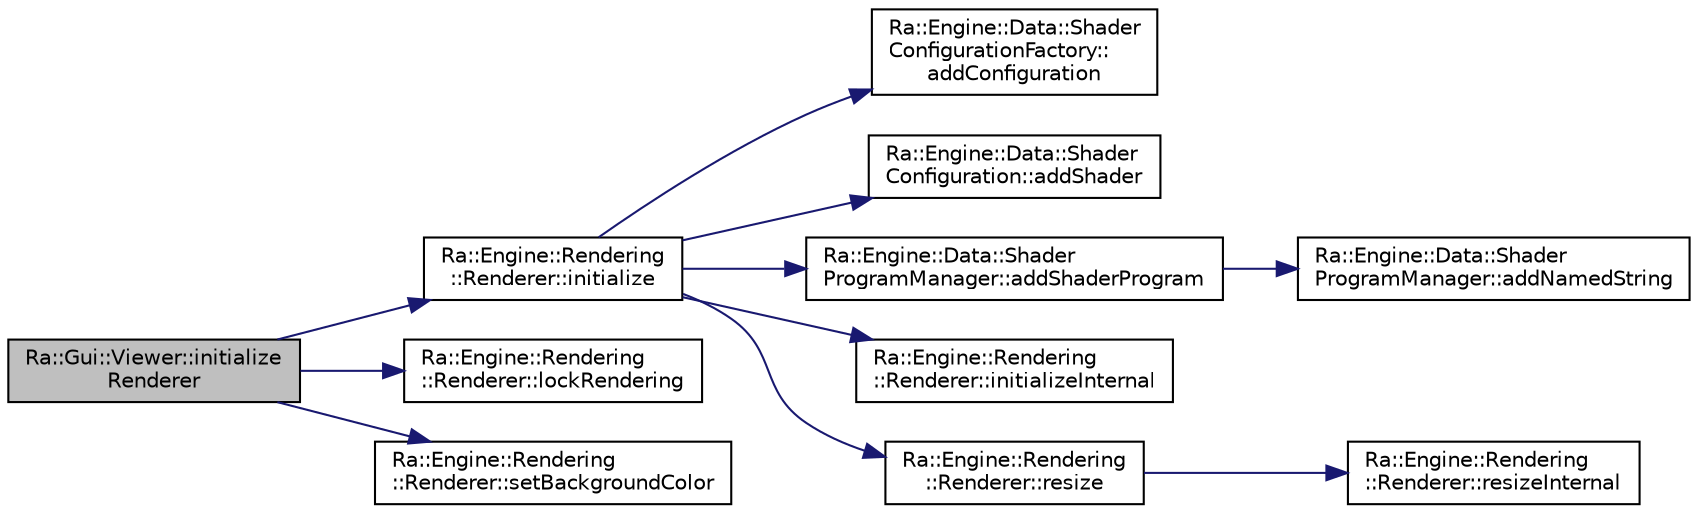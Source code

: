 digraph "Ra::Gui::Viewer::initializeRenderer"
{
 // INTERACTIVE_SVG=YES
 // LATEX_PDF_SIZE
  edge [fontname="Helvetica",fontsize="10",labelfontname="Helvetica",labelfontsize="10"];
  node [fontname="Helvetica",fontsize="10",shape=record];
  rankdir="LR";
  Node1 [label="Ra::Gui::Viewer::initialize\lRenderer",height=0.2,width=0.4,color="black", fillcolor="grey75", style="filled", fontcolor="black",tooltip="Initialize renderer internal state + configure lights."];
  Node1 -> Node2 [color="midnightblue",fontsize="10",style="solid",fontname="Helvetica"];
  Node2 [label="Ra::Engine::Rendering\l::Renderer::initialize",height=0.2,width=0.4,color="black", fillcolor="white", style="filled",URL="$classRa_1_1Engine_1_1Rendering_1_1Renderer.html#a1937407357a05fef64bd1f0bafa50492",tooltip="Initialize renderer."];
  Node2 -> Node3 [color="midnightblue",fontsize="10",style="solid",fontname="Helvetica"];
  Node3 [label="Ra::Engine::Data::Shader\lConfigurationFactory::\laddConfiguration",height=0.2,width=0.4,color="black", fillcolor="white", style="filled",URL="$namespaceRa_1_1Engine_1_1Data_1_1ShaderConfigurationFactory.html#a00918835250fbd8bbe4deae59ecd6dde",tooltip=" "];
  Node2 -> Node4 [color="midnightblue",fontsize="10",style="solid",fontname="Helvetica"];
  Node4 [label="Ra::Engine::Data::Shader\lConfiguration::addShader",height=0.2,width=0.4,color="black", fillcolor="white", style="filled",URL="$classRa_1_1Engine_1_1Data_1_1ShaderConfiguration.html#a42ec93f4772c0455149a81e9d8502d43",tooltip=" "];
  Node2 -> Node5 [color="midnightblue",fontsize="10",style="solid",fontname="Helvetica"];
  Node5 [label="Ra::Engine::Data::Shader\lProgramManager::addShaderProgram",height=0.2,width=0.4,color="black", fillcolor="white", style="filled",URL="$classRa_1_1Engine_1_1Data_1_1ShaderProgramManager.html#a4b346bfdb26bd4c0dcb3372f6e6b1dad",tooltip=" "];
  Node5 -> Node6 [color="midnightblue",fontsize="10",style="solid",fontname="Helvetica"];
  Node6 [label="Ra::Engine::Data::Shader\lProgramManager::addNamedString",height=0.2,width=0.4,color="black", fillcolor="white", style="filled",URL="$classRa_1_1Engine_1_1Data_1_1ShaderProgramManager.html#ae775537f28c1b2f538babc04d315d494",tooltip=" "];
  Node2 -> Node7 [color="midnightblue",fontsize="10",style="solid",fontname="Helvetica"];
  Node7 [label="Ra::Engine::Rendering\l::Renderer::initializeInternal",height=0.2,width=0.4,color="black", fillcolor="white", style="filled",URL="$classRa_1_1Engine_1_1Rendering_1_1Renderer.html#ab14ff49e794cd718b77db013c9fae556",tooltip="initializeInternal Initialize the renderer dependant resources."];
  Node2 -> Node8 [color="midnightblue",fontsize="10",style="solid",fontname="Helvetica"];
  Node8 [label="Ra::Engine::Rendering\l::Renderer::resize",height=0.2,width=0.4,color="black", fillcolor="white", style="filled",URL="$classRa_1_1Engine_1_1Rendering_1_1Renderer.html#a314e31247fa616d1cbb02143cd42019f",tooltip="Resize the viewport and all the screen textures, fbos. This function must be overrided as soon as som..."];
  Node8 -> Node9 [color="midnightblue",fontsize="10",style="solid",fontname="Helvetica"];
  Node9 [label="Ra::Engine::Rendering\l::Renderer::resizeInternal",height=0.2,width=0.4,color="black", fillcolor="white", style="filled",URL="$classRa_1_1Engine_1_1Rendering_1_1Renderer.html#ac804ffc9a0b4f71c02610ce930fd5c65",tooltip=" "];
  Node1 -> Node10 [color="midnightblue",fontsize="10",style="solid",fontname="Helvetica"];
  Node10 [label="Ra::Engine::Rendering\l::Renderer::lockRendering",height=0.2,width=0.4,color="black", fillcolor="white", style="filled",URL="$classRa_1_1Engine_1_1Rendering_1_1Renderer.html#abbb35a6ba5e765ce56848af6d235cf8f",tooltip=" "];
  Node1 -> Node11 [color="midnightblue",fontsize="10",style="solid",fontname="Helvetica"];
  Node11 [label="Ra::Engine::Rendering\l::Renderer::setBackgroundColor",height=0.2,width=0.4,color="black", fillcolor="white", style="filled",URL="$classRa_1_1Engine_1_1Rendering_1_1Renderer.html#a80b7cdbb5e045a77c90a27bd20db3b77",tooltip="Update the background color (does not trigger a redraw)"];
}
